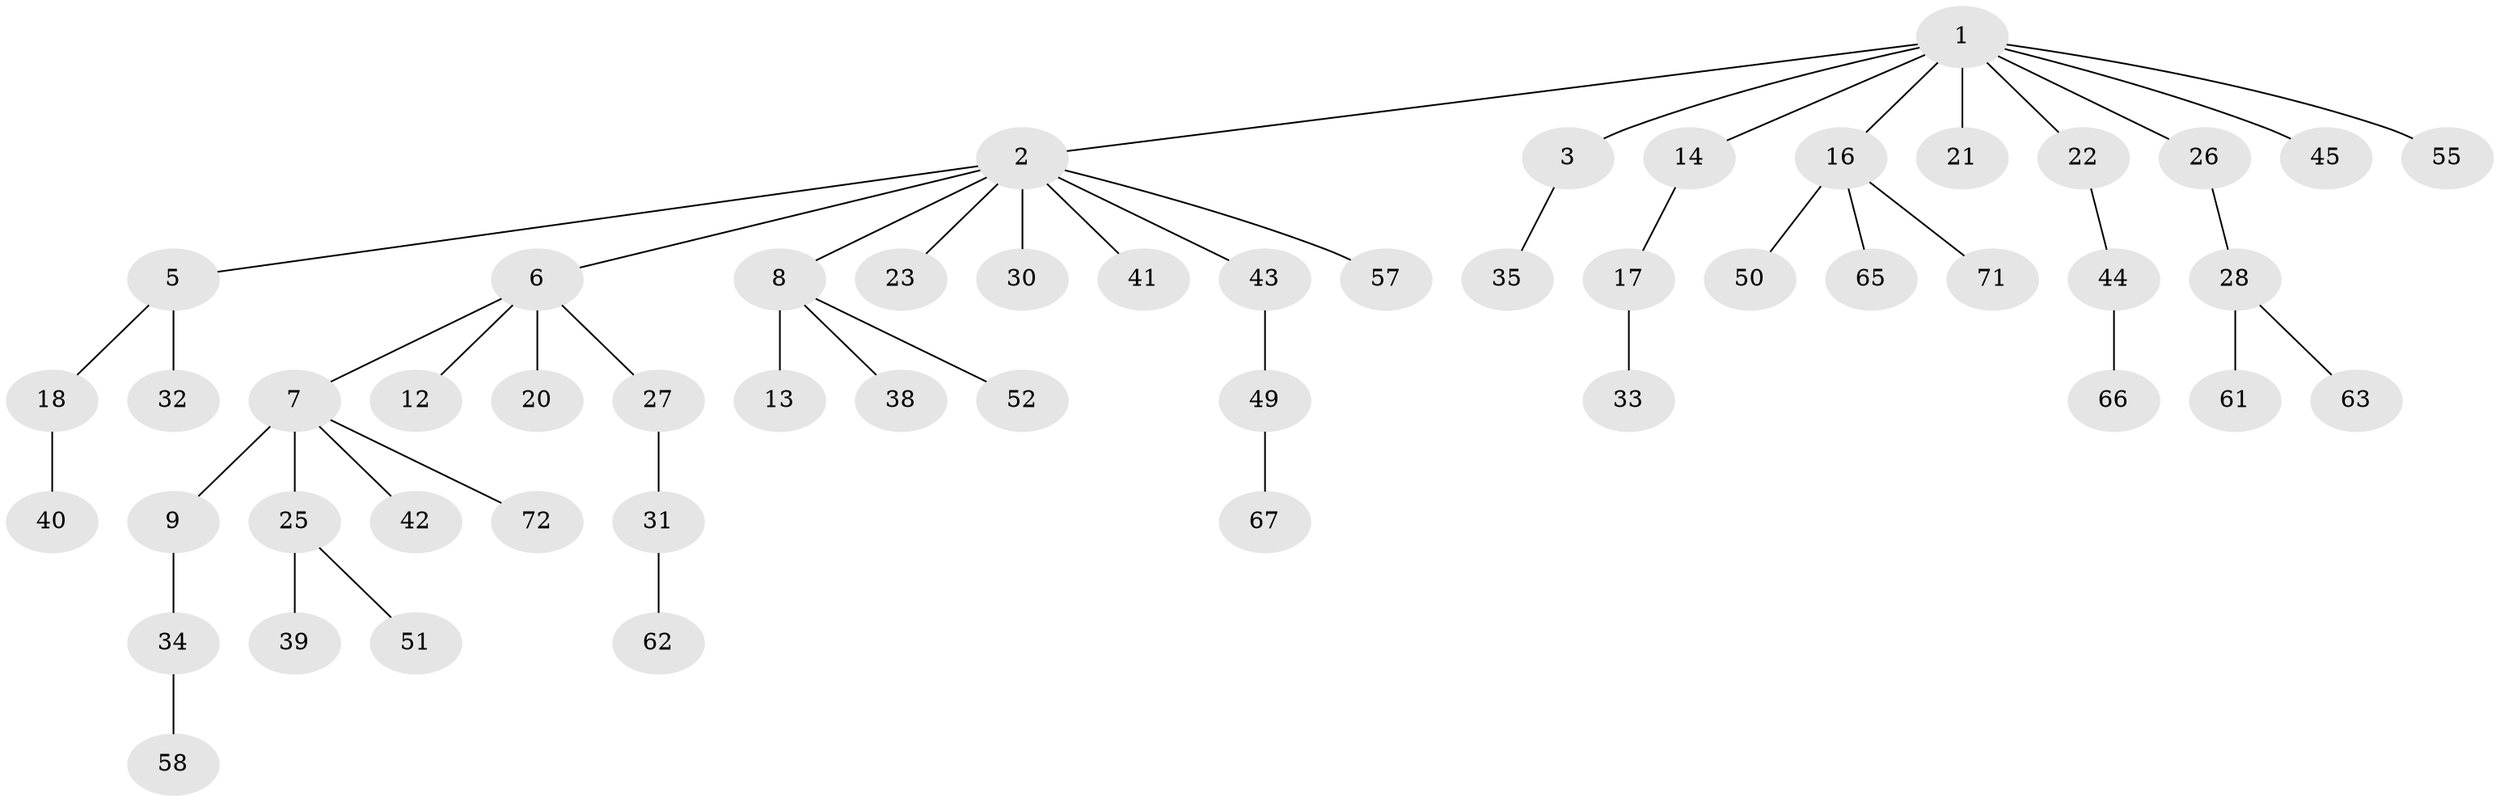 // Generated by graph-tools (version 1.1) at 2025/24/03/03/25 07:24:07]
// undirected, 51 vertices, 50 edges
graph export_dot {
graph [start="1"]
  node [color=gray90,style=filled];
  1 [super="+15"];
  2 [super="+4"];
  3 [super="+56"];
  5 [super="+24"];
  6 [super="+10"];
  7 [super="+19"];
  8 [super="+11"];
  9 [super="+68"];
  12 [super="+73"];
  13;
  14 [super="+29"];
  16 [super="+70"];
  17;
  18;
  20;
  21 [super="+60"];
  22;
  23;
  25;
  26 [super="+69"];
  27 [super="+36"];
  28 [super="+48"];
  30;
  31 [super="+54"];
  32 [super="+37"];
  33 [super="+59"];
  34 [super="+47"];
  35 [super="+53"];
  38;
  39;
  40 [super="+46"];
  41;
  42;
  43;
  44;
  45;
  49 [super="+64"];
  50;
  51;
  52;
  55;
  57;
  58;
  61;
  62;
  63;
  65;
  66;
  67;
  71;
  72;
  1 -- 2;
  1 -- 3;
  1 -- 14;
  1 -- 16;
  1 -- 22;
  1 -- 45;
  1 -- 55;
  1 -- 26;
  1 -- 21;
  2 -- 6;
  2 -- 23;
  2 -- 30;
  2 -- 41;
  2 -- 43;
  2 -- 8;
  2 -- 57;
  2 -- 5;
  3 -- 35;
  5 -- 18;
  5 -- 32;
  6 -- 7;
  6 -- 20;
  6 -- 27;
  6 -- 12;
  7 -- 9;
  7 -- 72;
  7 -- 25;
  7 -- 42;
  8 -- 52;
  8 -- 13;
  8 -- 38;
  9 -- 34;
  14 -- 17;
  16 -- 50;
  16 -- 65;
  16 -- 71;
  17 -- 33;
  18 -- 40;
  22 -- 44;
  25 -- 39;
  25 -- 51;
  26 -- 28;
  27 -- 31;
  28 -- 61;
  28 -- 63;
  31 -- 62;
  34 -- 58;
  43 -- 49;
  44 -- 66;
  49 -- 67;
}
